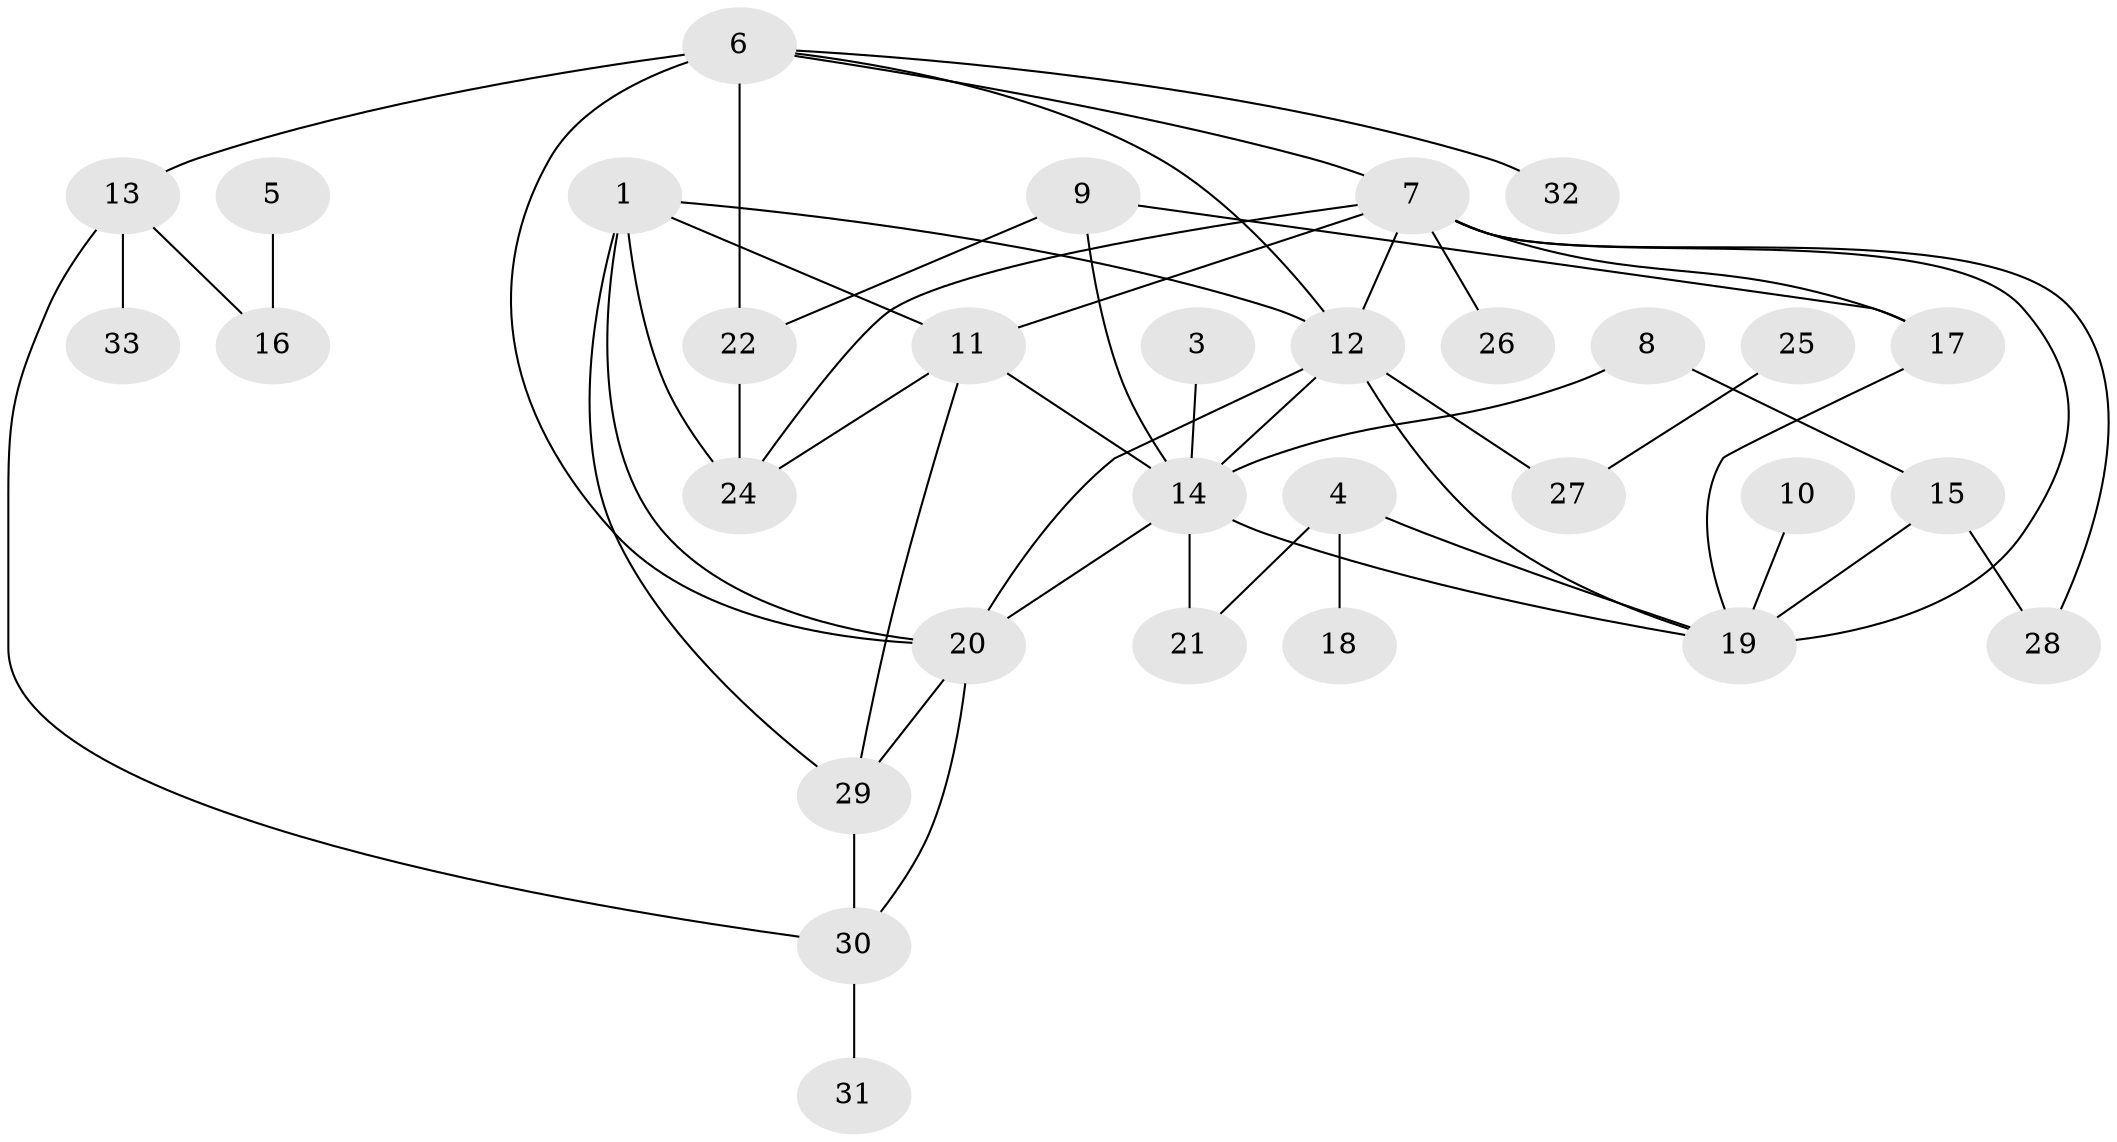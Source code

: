 // original degree distribution, {2: 0.30303030303030304, 0: 0.030303030303030304, 1: 0.22727272727272727, 7: 0.030303030303030304, 3: 0.13636363636363635, 4: 0.18181818181818182, 6: 0.030303030303030304, 5: 0.06060606060606061}
// Generated by graph-tools (version 1.1) at 2025/33/03/09/25 02:33:58]
// undirected, 31 vertices, 51 edges
graph export_dot {
graph [start="1"]
  node [color=gray90,style=filled];
  1;
  3;
  4;
  5;
  6;
  7;
  8;
  9;
  10;
  11;
  12;
  13;
  14;
  15;
  16;
  17;
  18;
  19;
  20;
  21;
  22;
  24;
  25;
  26;
  27;
  28;
  29;
  30;
  31;
  32;
  33;
  1 -- 11 [weight=1.0];
  1 -- 12 [weight=1.0];
  1 -- 20 [weight=1.0];
  1 -- 24 [weight=1.0];
  1 -- 29 [weight=1.0];
  3 -- 14 [weight=1.0];
  4 -- 18 [weight=1.0];
  4 -- 19 [weight=1.0];
  4 -- 21 [weight=1.0];
  5 -- 16 [weight=1.0];
  6 -- 7 [weight=1.0];
  6 -- 12 [weight=1.0];
  6 -- 13 [weight=1.0];
  6 -- 20 [weight=1.0];
  6 -- 22 [weight=2.0];
  6 -- 32 [weight=1.0];
  7 -- 11 [weight=1.0];
  7 -- 12 [weight=1.0];
  7 -- 17 [weight=1.0];
  7 -- 19 [weight=2.0];
  7 -- 24 [weight=1.0];
  7 -- 26 [weight=1.0];
  7 -- 28 [weight=1.0];
  8 -- 14 [weight=1.0];
  8 -- 15 [weight=1.0];
  9 -- 14 [weight=1.0];
  9 -- 17 [weight=1.0];
  9 -- 22 [weight=1.0];
  10 -- 19 [weight=1.0];
  11 -- 14 [weight=1.0];
  11 -- 24 [weight=1.0];
  11 -- 29 [weight=1.0];
  12 -- 14 [weight=2.0];
  12 -- 19 [weight=1.0];
  12 -- 20 [weight=1.0];
  12 -- 27 [weight=1.0];
  13 -- 16 [weight=1.0];
  13 -- 30 [weight=1.0];
  13 -- 33 [weight=1.0];
  14 -- 19 [weight=1.0];
  14 -- 20 [weight=1.0];
  14 -- 21 [weight=1.0];
  15 -- 19 [weight=1.0];
  15 -- 28 [weight=1.0];
  17 -- 19 [weight=1.0];
  20 -- 29 [weight=1.0];
  20 -- 30 [weight=1.0];
  22 -- 24 [weight=1.0];
  25 -- 27 [weight=1.0];
  29 -- 30 [weight=1.0];
  30 -- 31 [weight=1.0];
}
